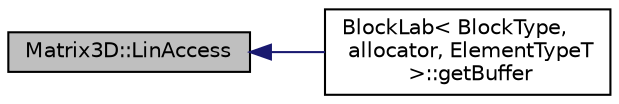 digraph "Matrix3D::LinAccess"
{
  edge [fontname="Helvetica",fontsize="10",labelfontname="Helvetica",labelfontsize="10"];
  node [fontname="Helvetica",fontsize="10",shape=record];
  rankdir="LR";
  Node1 [label="Matrix3D::LinAccess",height=0.2,width=0.4,color="black", fillcolor="grey75", style="filled", fontcolor="black"];
  Node1 -> Node2 [dir="back",color="midnightblue",fontsize="10",style="solid"];
  Node2 [label="BlockLab\< BlockType,\l allocator, ElementTypeT\l \>::getBuffer",height=0.2,width=0.4,color="black", fillcolor="white", style="filled",URL="$class_block_lab.html#a4dd07a50f8766b29717b9326e67a9fcd"];
}
